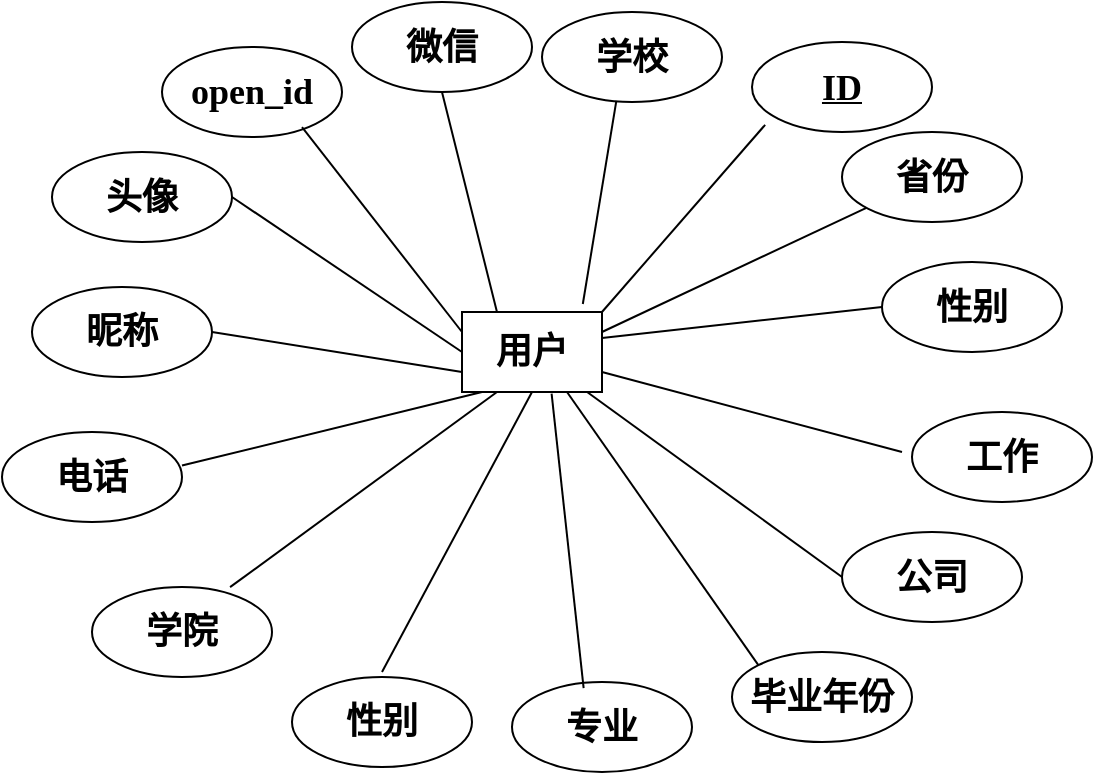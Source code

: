 <mxfile version="10.6.8" type="github"><diagram id="vmu4BHk6NGFIc5IeM8Mc" name="ÃÂ§ÃÂ¬ÃÂ¬ 1 ÃÂ©ÃÂ¡ÃÂµ"><mxGraphModel dx="1228" dy="545" grid="1" gridSize="10" guides="1" tooltips="1" connect="1" arrows="1" fold="1" page="1" pageScale="1" pageWidth="827" pageHeight="1169" math="0" shadow="0"><root><mxCell id="0"/><mxCell id="1" parent="0"/><mxCell id="_wBjYyhJ8MaK4rEdYe84-1" value="&lt;font style=&quot;font-size: 18px&quot; face=&quot;宋体&quot;&gt;&lt;b&gt;用户&lt;/b&gt;&lt;/font&gt;" style="rounded=0;whiteSpace=wrap;html=1;" parent="1" vertex="1"><mxGeometry x="330" y="170" width="70" height="40" as="geometry"/></mxCell><mxCell id="_wBjYyhJ8MaK4rEdYe84-2" value="&lt;font style=&quot;font-size: 18px&quot;&gt;&lt;b&gt;open_id&lt;/b&gt;&lt;/font&gt;" style="ellipse;whiteSpace=wrap;html=1;fontFamily=Times new Roman;" parent="1" vertex="1"><mxGeometry x="180" y="37.5" width="90" height="45" as="geometry"/></mxCell><mxCell id="_wBjYyhJ8MaK4rEdYe84-3" value="&lt;font style=&quot;font-size: 18px&quot; face=&quot;宋体&quot;&gt;&lt;b&gt;头像&lt;/b&gt;&lt;/font&gt;" style="ellipse;whiteSpace=wrap;html=1;" parent="1" vertex="1"><mxGeometry x="125" y="90" width="90" height="45" as="geometry"/></mxCell><mxCell id="_wBjYyhJ8MaK4rEdYe84-4" value="&lt;font style=&quot;font-size: 18px&quot; face=&quot;宋体&quot;&gt;&lt;b&gt;昵称&lt;/b&gt;&lt;/font&gt;" style="ellipse;whiteSpace=wrap;html=1;" parent="1" vertex="1"><mxGeometry x="115" y="157.5" width="90" height="45" as="geometry"/></mxCell><mxCell id="_wBjYyhJ8MaK4rEdYe84-5" value="&lt;h4&gt;&lt;font style=&quot;font-size: 18px&quot; face=&quot;宋体&quot;&gt;电话&lt;/font&gt;&lt;/h4&gt;" style="ellipse;whiteSpace=wrap;html=1;" parent="1" vertex="1"><mxGeometry x="100" y="230" width="90" height="45" as="geometry"/></mxCell><mxCell id="_wBjYyhJ8MaK4rEdYe84-6" value="&lt;font style=&quot;font-size: 18px&quot; face=&quot;宋体&quot;&gt;&lt;b&gt;微信&lt;/b&gt;&lt;/font&gt;" style="ellipse;whiteSpace=wrap;html=1;" parent="1" vertex="1"><mxGeometry x="275" y="15" width="90" height="45" as="geometry"/></mxCell><mxCell id="_wBjYyhJ8MaK4rEdYe84-7" value="&lt;font style=&quot;font-size: 18px&quot;&gt;&lt;b&gt;学校&lt;/b&gt;&lt;/font&gt;" style="ellipse;whiteSpace=wrap;html=1;fontFamily=宋体;" parent="1" vertex="1"><mxGeometry x="370" y="20" width="90" height="45" as="geometry"/></mxCell><mxCell id="_wBjYyhJ8MaK4rEdYe84-8" value="&lt;font style=&quot;font-size: 18px&quot; face=&quot;宋体&quot;&gt;&lt;b&gt;学院&lt;/b&gt;&lt;/font&gt;" style="ellipse;whiteSpace=wrap;html=1;" parent="1" vertex="1"><mxGeometry x="145" y="307.5" width="90" height="45" as="geometry"/></mxCell><mxCell id="_wBjYyhJ8MaK4rEdYe84-9" value="&lt;font style=&quot;font-size: 18px&quot; face=&quot;宋体&quot;&gt;&lt;b&gt;性别&lt;/b&gt;&lt;/font&gt;" style="ellipse;whiteSpace=wrap;html=1;" parent="1" vertex="1"><mxGeometry x="540" y="145" width="90" height="45" as="geometry"/></mxCell><mxCell id="_wBjYyhJ8MaK4rEdYe84-10" value="&lt;font style=&quot;font-size: 18px&quot; face=&quot;宋体&quot;&gt;&lt;b&gt;省份&lt;/b&gt;&lt;/font&gt;" style="ellipse;whiteSpace=wrap;html=1;" parent="1" vertex="1"><mxGeometry x="520" y="80" width="90" height="45" as="geometry"/></mxCell><mxCell id="_wBjYyhJ8MaK4rEdYe84-11" value="&lt;font style=&quot;font-size: 18px&quot; face=&quot;宋体&quot;&gt;&lt;b&gt;工作&lt;/b&gt;&lt;/font&gt;" style="ellipse;whiteSpace=wrap;html=1;" parent="1" vertex="1"><mxGeometry x="555" y="220" width="90" height="45" as="geometry"/></mxCell><mxCell id="_wBjYyhJ8MaK4rEdYe84-12" value="&lt;font style=&quot;font-size: 18px&quot; face=&quot;宋体&quot;&gt;&lt;b&gt;公司&lt;/b&gt;&lt;/font&gt;" style="ellipse;whiteSpace=wrap;html=1;" parent="1" vertex="1"><mxGeometry x="520" y="280" width="90" height="45" as="geometry"/></mxCell><mxCell id="_wBjYyhJ8MaK4rEdYe84-13" value="&lt;font style=&quot;font-size: 18px&quot; face=&quot;宋体&quot;&gt;&lt;b&gt;毕业年份&lt;/b&gt;&lt;/font&gt;" style="ellipse;whiteSpace=wrap;html=1;" parent="1" vertex="1"><mxGeometry x="465" y="340" width="90" height="45" as="geometry"/></mxCell><mxCell id="_wBjYyhJ8MaK4rEdYe84-14" value="&lt;font style=&quot;font-size: 18px&quot; face=&quot;宋体&quot;&gt;&lt;b&gt;专业&lt;/b&gt;&lt;/font&gt;" style="ellipse;whiteSpace=wrap;html=1;" parent="1" vertex="1"><mxGeometry x="355" y="355" width="90" height="45" as="geometry"/></mxCell><mxCell id="_wBjYyhJ8MaK4rEdYe84-15" value="&lt;font style=&quot;font-size: 18px&quot; face=&quot;宋体&quot;&gt;&lt;b&gt;性别&lt;/b&gt;&lt;/font&gt;" style="ellipse;whiteSpace=wrap;html=1;" parent="1" vertex="1"><mxGeometry x="245" y="352.5" width="90" height="45" as="geometry"/></mxCell><mxCell id="_wBjYyhJ8MaK4rEdYe84-17" value="" style="endArrow=none;html=1;entryX=0;entryY=0.25;entryDx=0;entryDy=0;exitX=0.778;exitY=0.889;exitDx=0;exitDy=0;exitPerimeter=0;" parent="1" source="_wBjYyhJ8MaK4rEdYe84-2" target="_wBjYyhJ8MaK4rEdYe84-1" edge="1"><mxGeometry width="50" height="50" relative="1" as="geometry"><mxPoint x="100" y="470" as="sourcePoint"/><mxPoint x="150" y="420" as="targetPoint"/></mxGeometry></mxCell><mxCell id="_wBjYyhJ8MaK4rEdYe84-18" value="" style="endArrow=none;html=1;entryX=0;entryY=0.5;entryDx=0;entryDy=0;exitX=1;exitY=0.5;exitDx=0;exitDy=0;" parent="1" source="_wBjYyhJ8MaK4rEdYe84-3" target="_wBjYyhJ8MaK4rEdYe84-1" edge="1"><mxGeometry width="50" height="50" relative="1" as="geometry"><mxPoint x="205" y="82.5" as="sourcePoint"/><mxPoint x="305" y="202.5" as="targetPoint"/></mxGeometry></mxCell><mxCell id="_wBjYyhJ8MaK4rEdYe84-19" value="" style="endArrow=none;html=1;entryX=0;entryY=0.75;entryDx=0;entryDy=0;exitX=1;exitY=0.5;exitDx=0;exitDy=0;" parent="1" source="_wBjYyhJ8MaK4rEdYe84-4" target="_wBjYyhJ8MaK4rEdYe84-1" edge="1"><mxGeometry width="50" height="50" relative="1" as="geometry"><mxPoint x="250" y="80" as="sourcePoint"/><mxPoint x="350" y="200" as="targetPoint"/></mxGeometry></mxCell><mxCell id="_wBjYyhJ8MaK4rEdYe84-20" value="" style="endArrow=none;html=1;entryX=0;entryY=0.75;entryDx=0;entryDy=0;exitX=1;exitY=0.373;exitDx=0;exitDy=0;exitPerimeter=0;" parent="1" source="_wBjYyhJ8MaK4rEdYe84-5" edge="1"><mxGeometry width="50" height="50" relative="1" as="geometry"><mxPoint x="215" y="190" as="sourcePoint"/><mxPoint x="340" y="210" as="targetPoint"/></mxGeometry></mxCell><mxCell id="_wBjYyhJ8MaK4rEdYe84-21" value="" style="endArrow=none;html=1;entryX=0.25;entryY=1;entryDx=0;entryDy=0;exitX=0.767;exitY=0.002;exitDx=0;exitDy=0;exitPerimeter=0;" parent="1" source="_wBjYyhJ8MaK4rEdYe84-8" target="_wBjYyhJ8MaK4rEdYe84-1" edge="1"><mxGeometry width="50" height="50" relative="1" as="geometry"><mxPoint x="225" y="200" as="sourcePoint"/><mxPoint x="350" y="220" as="targetPoint"/></mxGeometry></mxCell><mxCell id="_wBjYyhJ8MaK4rEdYe84-22" value="" style="endArrow=none;html=1;entryX=0.5;entryY=1;entryDx=0;entryDy=0;" parent="1" target="_wBjYyhJ8MaK4rEdYe84-1" edge="1"><mxGeometry width="50" height="50" relative="1" as="geometry"><mxPoint x="290" y="350" as="sourcePoint"/><mxPoint x="360" y="230" as="targetPoint"/></mxGeometry></mxCell><mxCell id="_wBjYyhJ8MaK4rEdYe84-23" value="" style="endArrow=none;html=1;entryX=0.64;entryY=1.02;entryDx=0;entryDy=0;exitX=0.398;exitY=0.067;exitDx=0;exitDy=0;exitPerimeter=0;entryPerimeter=0;" parent="1" source="_wBjYyhJ8MaK4rEdYe84-14" target="_wBjYyhJ8MaK4rEdYe84-1" edge="1"><mxGeometry width="50" height="50" relative="1" as="geometry"><mxPoint x="245" y="220" as="sourcePoint"/><mxPoint x="370" y="240" as="targetPoint"/></mxGeometry></mxCell><mxCell id="_wBjYyhJ8MaK4rEdYe84-24" value="" style="endArrow=none;html=1;entryX=0.75;entryY=1;entryDx=0;entryDy=0;exitX=0;exitY=0;exitDx=0;exitDy=0;" parent="1" source="_wBjYyhJ8MaK4rEdYe84-13" target="_wBjYyhJ8MaK4rEdYe84-1" edge="1"><mxGeometry width="50" height="50" relative="1" as="geometry"><mxPoint x="401" y="368" as="sourcePoint"/><mxPoint x="385" y="221" as="targetPoint"/></mxGeometry></mxCell><mxCell id="_wBjYyhJ8MaK4rEdYe84-25" value="" style="endArrow=none;html=1;exitX=0;exitY=0.5;exitDx=0;exitDy=0;" parent="1" source="_wBjYyhJ8MaK4rEdYe84-12" target="_wBjYyhJ8MaK4rEdYe84-1" edge="1"><mxGeometry width="50" height="50" relative="1" as="geometry"><mxPoint x="488" y="369" as="sourcePoint"/><mxPoint x="393" y="220" as="targetPoint"/></mxGeometry></mxCell><mxCell id="_wBjYyhJ8MaK4rEdYe84-26" value="" style="endArrow=none;html=1;entryX=1;entryY=0.75;entryDx=0;entryDy=0;" parent="1" target="_wBjYyhJ8MaK4rEdYe84-1" edge="1"><mxGeometry width="50" height="50" relative="1" as="geometry"><mxPoint x="550" y="240" as="sourcePoint"/><mxPoint x="403.455" y="220" as="targetPoint"/></mxGeometry></mxCell><mxCell id="_wBjYyhJ8MaK4rEdYe84-27" value="" style="endArrow=none;html=1;exitX=0;exitY=0.5;exitDx=0;exitDy=0;" parent="1" source="_wBjYyhJ8MaK4rEdYe84-9" edge="1"><mxGeometry width="50" height="50" relative="1" as="geometry"><mxPoint x="555" y="197.5" as="sourcePoint"/><mxPoint x="400" y="183" as="targetPoint"/></mxGeometry></mxCell><mxCell id="_wBjYyhJ8MaK4rEdYe84-28" value="" style="endArrow=none;html=1;" parent="1" source="_wBjYyhJ8MaK4rEdYe84-10" edge="1"><mxGeometry width="50" height="50" relative="1" as="geometry"><mxPoint x="550" y="178" as="sourcePoint"/><mxPoint x="400" y="180" as="targetPoint"/></mxGeometry></mxCell><mxCell id="_wBjYyhJ8MaK4rEdYe84-29" value="" style="endArrow=none;html=1;exitX=0.413;exitY=0.987;exitDx=0;exitDy=0;entryX=0.863;entryY=-0.1;entryDx=0;entryDy=0;exitPerimeter=0;entryPerimeter=0;" parent="1" source="_wBjYyhJ8MaK4rEdYe84-7" target="_wBjYyhJ8MaK4rEdYe84-1" edge="1"><mxGeometry width="50" height="50" relative="1" as="geometry"><mxPoint x="560" y="188" as="sourcePoint"/><mxPoint x="425" y="203" as="targetPoint"/></mxGeometry></mxCell><mxCell id="_wBjYyhJ8MaK4rEdYe84-30" value="" style="endArrow=none;html=1;exitX=0.5;exitY=1;exitDx=0;exitDy=0;entryX=0.25;entryY=0;entryDx=0;entryDy=0;" parent="1" source="_wBjYyhJ8MaK4rEdYe84-6" target="_wBjYyhJ8MaK4rEdYe84-1" edge="1"><mxGeometry width="50" height="50" relative="1" as="geometry"><mxPoint x="447" y="74" as="sourcePoint"/><mxPoint x="375" y="180" as="targetPoint"/></mxGeometry></mxCell><mxCell id="it2t5prUYN6x6bYaX1Fj-1" value="&lt;font style=&quot;font-size: 18px&quot; face=&quot;Times new Roman&quot;&gt;&lt;u&gt;&lt;b&gt;ID&lt;/b&gt;&lt;/u&gt;&lt;/font&gt;" style="ellipse;whiteSpace=wrap;html=1;" parent="1" vertex="1"><mxGeometry x="475" y="35" width="90" height="45" as="geometry"/></mxCell><mxCell id="it2t5prUYN6x6bYaX1Fj-2" value="" style="endArrow=none;html=1;exitX=0.073;exitY=0.92;exitDx=0;exitDy=0;exitPerimeter=0;" parent="1" source="it2t5prUYN6x6bYaX1Fj-1" edge="1"><mxGeometry width="50" height="50" relative="1" as="geometry"><mxPoint x="417" y="74" as="sourcePoint"/><mxPoint x="400" y="170" as="targetPoint"/></mxGeometry></mxCell></root></mxGraphModel></diagram></mxfile>